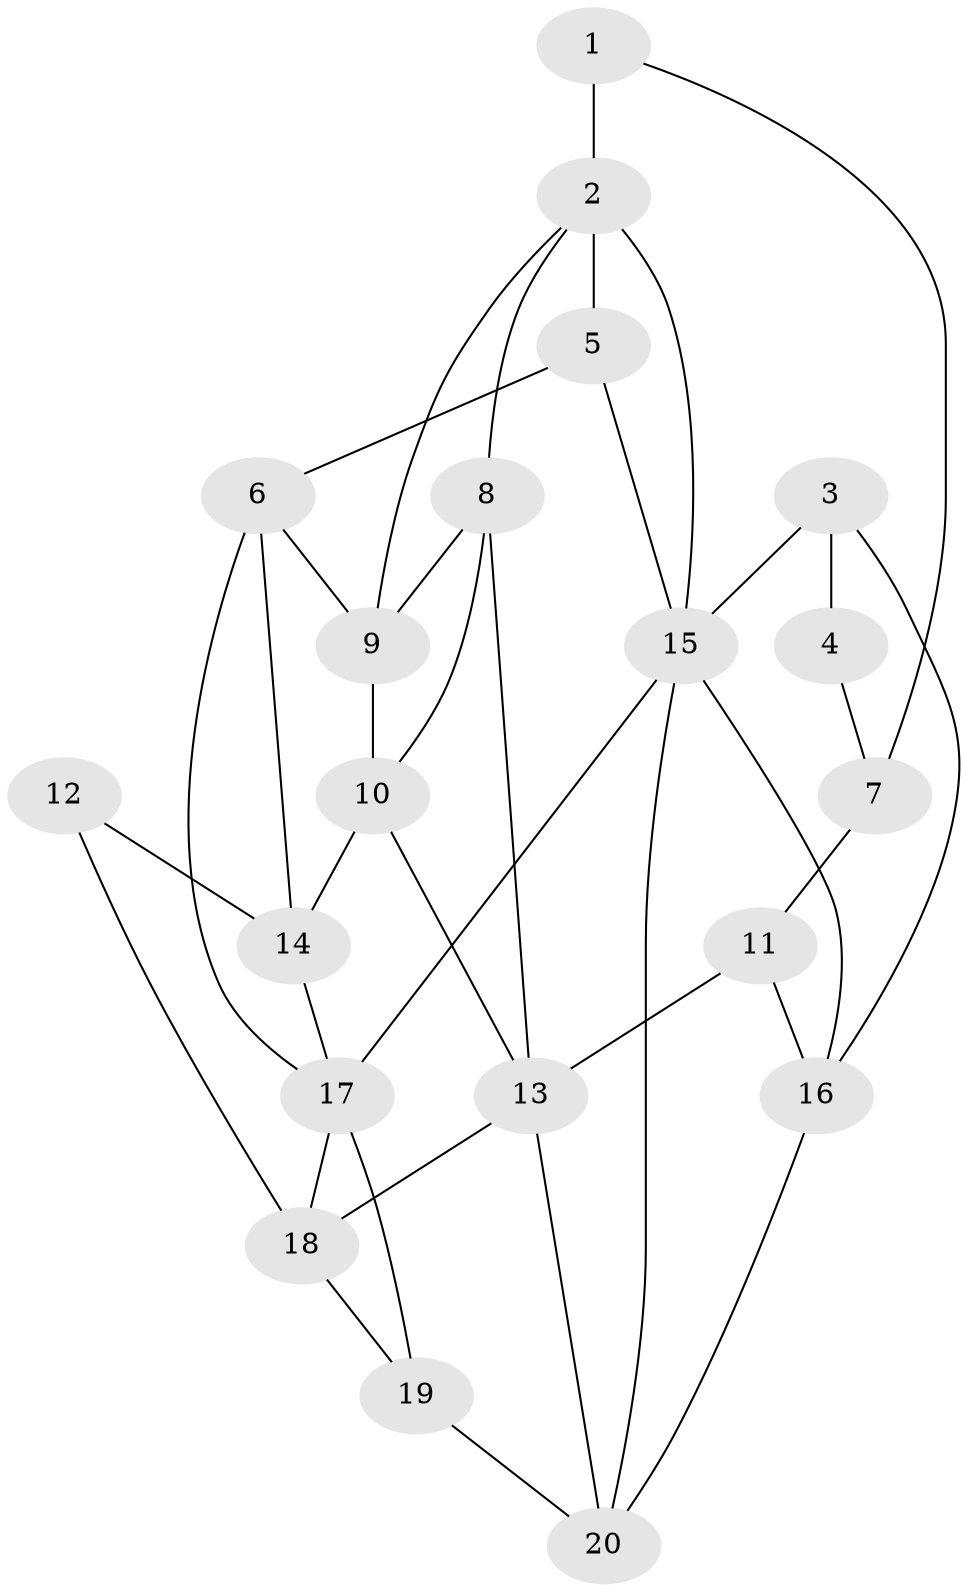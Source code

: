 // original degree distribution, {3: 0.046875, 4: 0.21875, 6: 0.21875, 5: 0.515625}
// Generated by graph-tools (version 1.1) at 2025/38/03/04/25 23:38:27]
// undirected, 20 vertices, 37 edges
graph export_dot {
  node [color=gray90,style=filled];
  1;
  2;
  3;
  4;
  5;
  6;
  7;
  8;
  9;
  10;
  11;
  12;
  13;
  14;
  15;
  16;
  17;
  18;
  19;
  20;
  1 -- 2 [weight=2.0];
  1 -- 7 [weight=1.0];
  2 -- 5 [weight=1.0];
  2 -- 8 [weight=1.0];
  2 -- 9 [weight=1.0];
  2 -- 15 [weight=1.0];
  3 -- 4 [weight=2.0];
  3 -- 15 [weight=2.0];
  3 -- 16 [weight=1.0];
  4 -- 7 [weight=2.0];
  5 -- 6 [weight=1.0];
  5 -- 15 [weight=1.0];
  6 -- 9 [weight=1.0];
  6 -- 14 [weight=1.0];
  6 -- 17 [weight=1.0];
  7 -- 11 [weight=2.0];
  8 -- 9 [weight=1.0];
  8 -- 10 [weight=1.0];
  8 -- 13 [weight=1.0];
  9 -- 10 [weight=1.0];
  10 -- 13 [weight=1.0];
  10 -- 14 [weight=1.0];
  11 -- 13 [weight=2.0];
  11 -- 16 [weight=1.0];
  12 -- 14 [weight=1.0];
  12 -- 18 [weight=2.0];
  13 -- 18 [weight=1.0];
  13 -- 20 [weight=1.0];
  14 -- 17 [weight=1.0];
  15 -- 16 [weight=1.0];
  15 -- 17 [weight=2.0];
  15 -- 20 [weight=1.0];
  16 -- 20 [weight=1.0];
  17 -- 18 [weight=1.0];
  17 -- 19 [weight=1.0];
  18 -- 19 [weight=1.0];
  19 -- 20 [weight=1.0];
}
